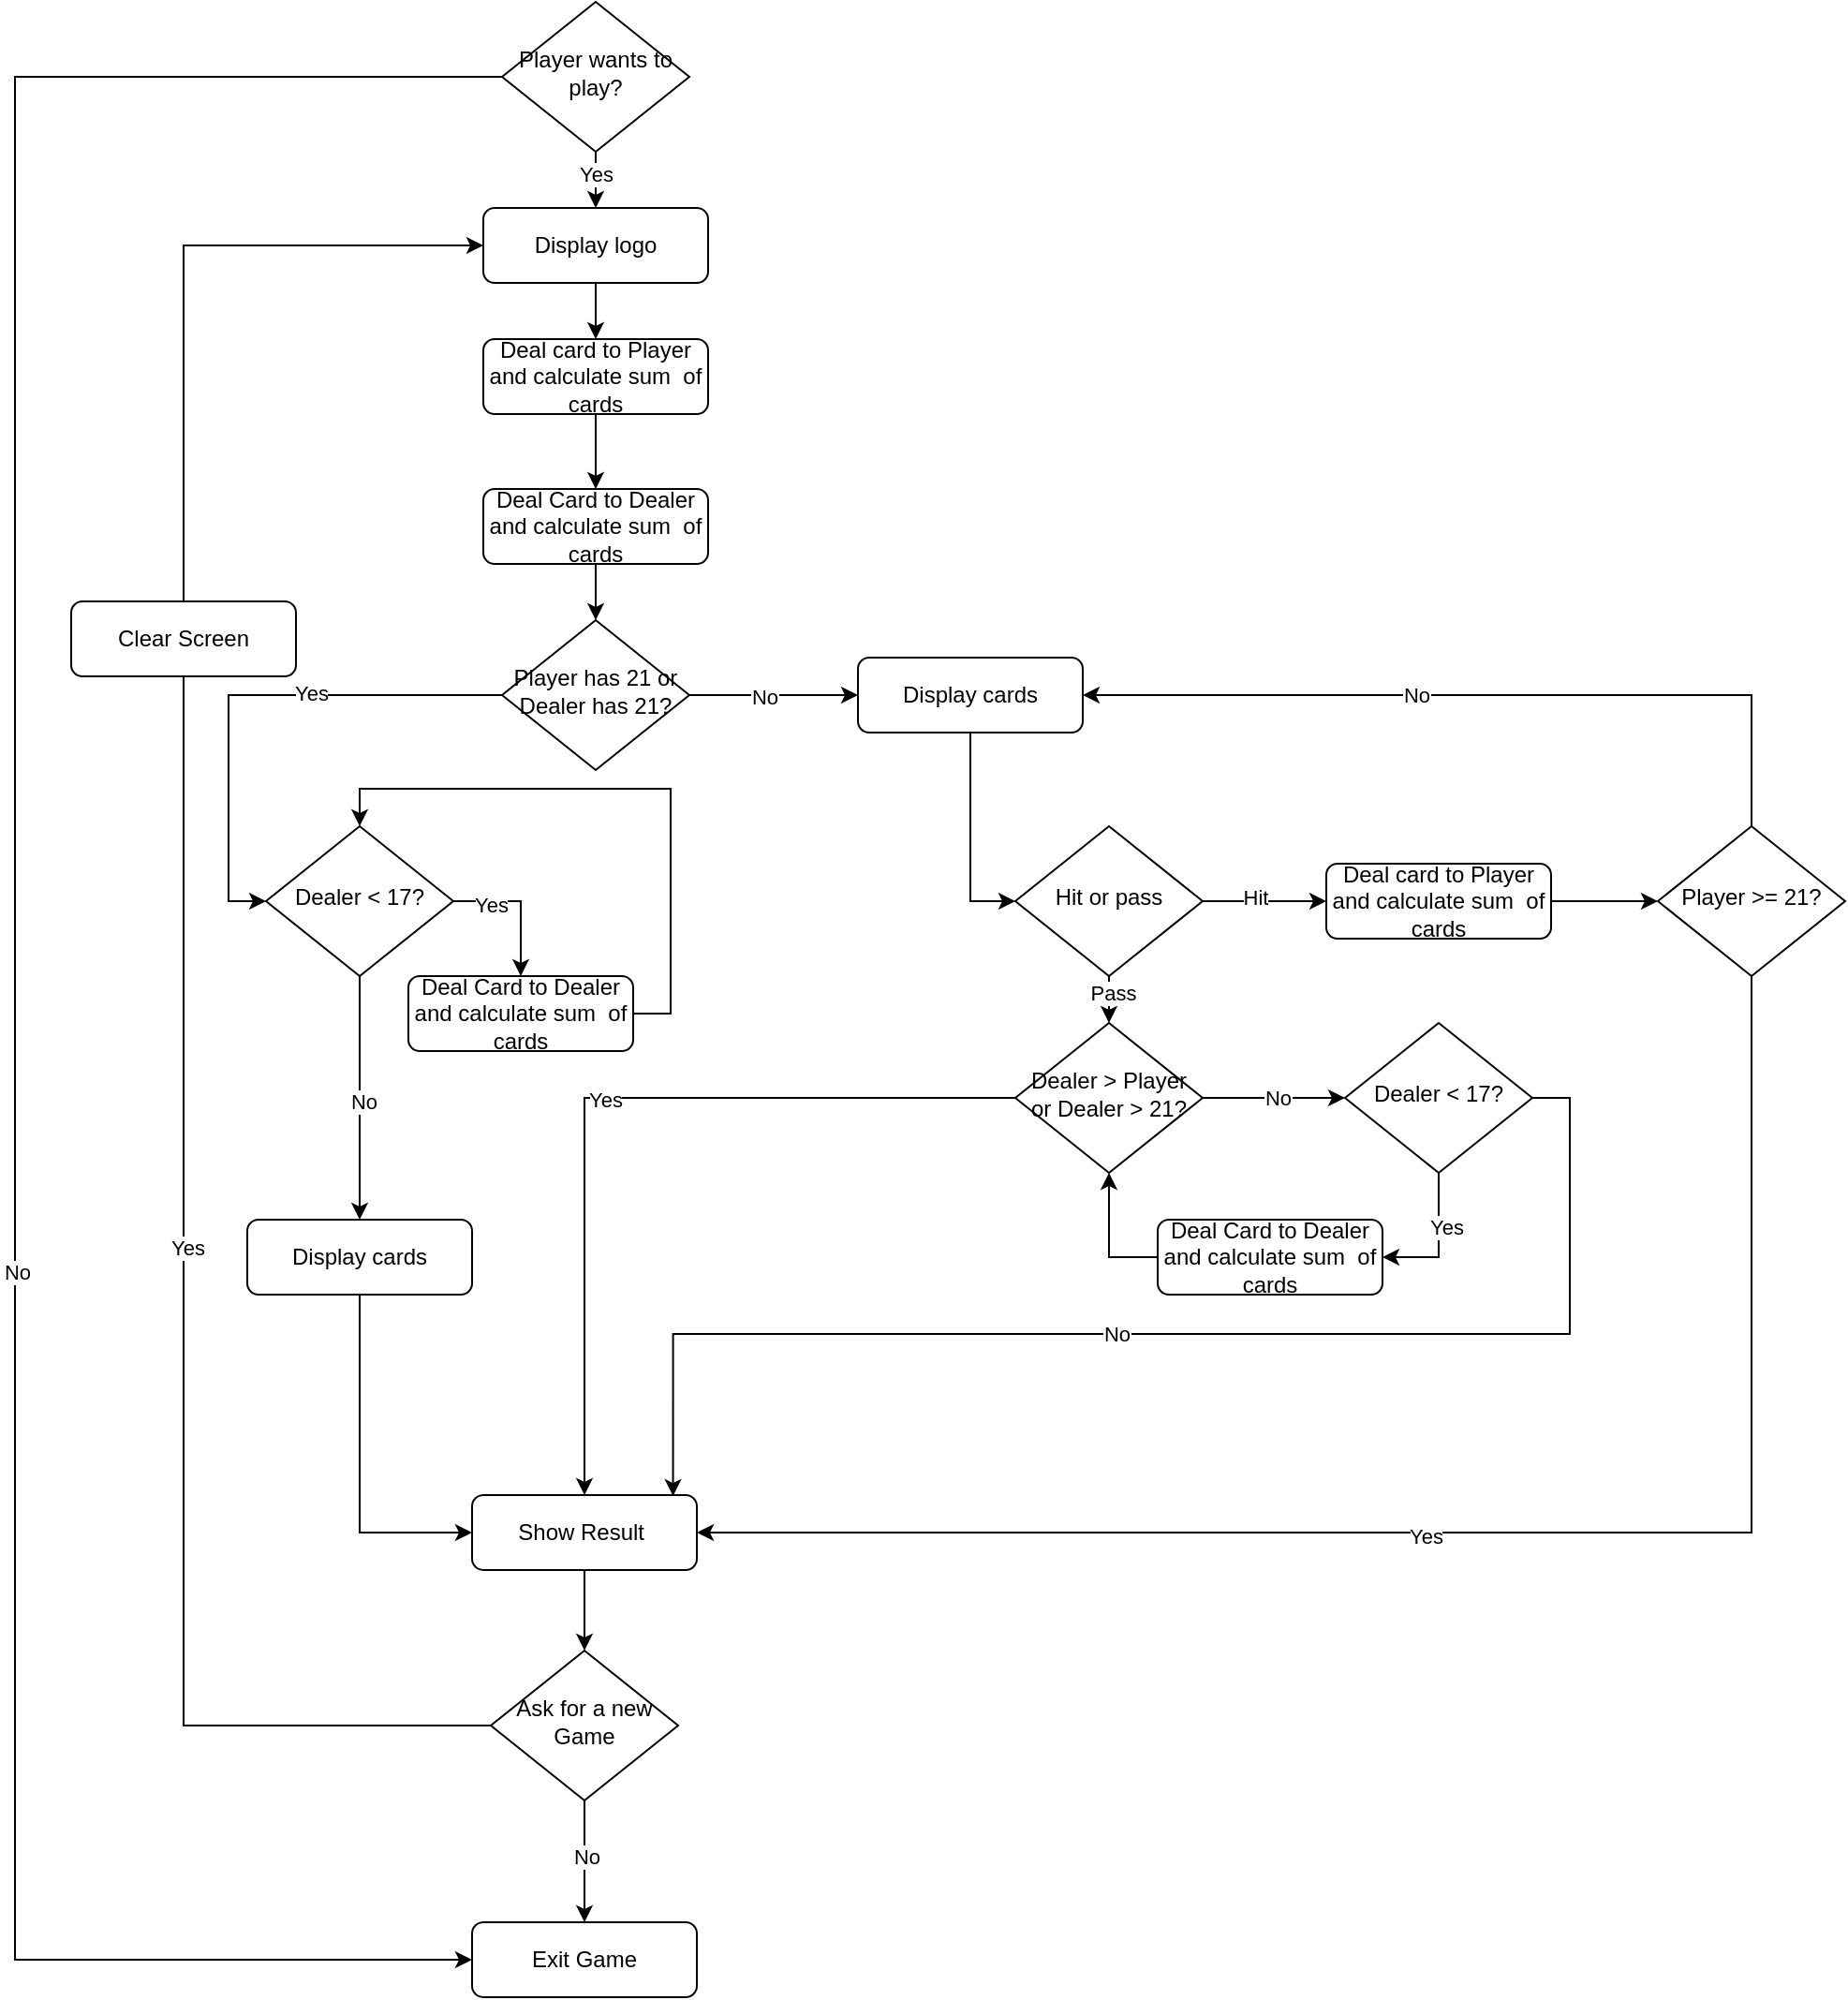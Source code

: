 <mxfile version="22.1.7" type="device">
  <diagram id="C5RBs43oDa-KdzZeNtuy" name="Page-1">
    <mxGraphModel dx="1740" dy="1666" grid="1" gridSize="10" guides="1" tooltips="1" connect="1" arrows="1" fold="1" page="1" pageScale="1" pageWidth="827" pageHeight="1169" math="0" shadow="0">
      <root>
        <mxCell id="WIyWlLk6GJQsqaUBKTNV-0" />
        <mxCell id="WIyWlLk6GJQsqaUBKTNV-1" parent="WIyWlLk6GJQsqaUBKTNV-0" />
        <mxCell id="GHpOodpco-bDYcz97Vp4-15" style="edgeStyle=orthogonalEdgeStyle;rounded=0;orthogonalLoop=1;jettySize=auto;html=1;exitX=0.5;exitY=1;exitDx=0;exitDy=0;" parent="WIyWlLk6GJQsqaUBKTNV-1" source="WIyWlLk6GJQsqaUBKTNV-3" target="WIyWlLk6GJQsqaUBKTNV-7" edge="1">
          <mxGeometry relative="1" as="geometry" />
        </mxCell>
        <mxCell id="WIyWlLk6GJQsqaUBKTNV-3" value="Display logo" style="rounded=1;whiteSpace=wrap;html=1;fontSize=12;glass=0;strokeWidth=1;shadow=0;" parent="WIyWlLk6GJQsqaUBKTNV-1" vertex="1">
          <mxGeometry x="200" y="70" width="120" height="40" as="geometry" />
        </mxCell>
        <mxCell id="GHpOodpco-bDYcz97Vp4-16" style="edgeStyle=orthogonalEdgeStyle;rounded=0;orthogonalLoop=1;jettySize=auto;html=1;exitX=0.5;exitY=1;exitDx=0;exitDy=0;" parent="WIyWlLk6GJQsqaUBKTNV-1" source="WIyWlLk6GJQsqaUBKTNV-7" target="GHpOodpco-bDYcz97Vp4-0" edge="1">
          <mxGeometry relative="1" as="geometry" />
        </mxCell>
        <mxCell id="WIyWlLk6GJQsqaUBKTNV-7" value="Deal card to Player and calculate sum&amp;nbsp; of cards" style="rounded=1;whiteSpace=wrap;html=1;fontSize=12;glass=0;strokeWidth=1;shadow=0;" parent="WIyWlLk6GJQsqaUBKTNV-1" vertex="1">
          <mxGeometry x="200" y="140" width="120" height="40" as="geometry" />
        </mxCell>
        <mxCell id="GHpOodpco-bDYcz97Vp4-22" style="edgeStyle=orthogonalEdgeStyle;rounded=0;orthogonalLoop=1;jettySize=auto;html=1;exitX=1;exitY=0.5;exitDx=0;exitDy=0;" parent="WIyWlLk6GJQsqaUBKTNV-1" source="WIyWlLk6GJQsqaUBKTNV-10" target="WIyWlLk6GJQsqaUBKTNV-12" edge="1">
          <mxGeometry relative="1" as="geometry" />
        </mxCell>
        <mxCell id="GHpOodpco-bDYcz97Vp4-27" value="No" style="edgeLabel;html=1;align=center;verticalAlign=middle;resizable=0;points=[];" parent="GHpOodpco-bDYcz97Vp4-22" vertex="1" connectable="0">
          <mxGeometry x="-0.106" y="-1" relative="1" as="geometry">
            <mxPoint as="offset" />
          </mxGeometry>
        </mxCell>
        <mxCell id="LzkbA7sXEcr2IUJfFZpf-8" style="edgeStyle=orthogonalEdgeStyle;rounded=0;orthogonalLoop=1;jettySize=auto;html=1;exitX=0;exitY=0.5;exitDx=0;exitDy=0;entryX=0;entryY=0.5;entryDx=0;entryDy=0;" edge="1" parent="WIyWlLk6GJQsqaUBKTNV-1" source="WIyWlLk6GJQsqaUBKTNV-10" target="LzkbA7sXEcr2IUJfFZpf-6">
          <mxGeometry relative="1" as="geometry" />
        </mxCell>
        <mxCell id="LzkbA7sXEcr2IUJfFZpf-9" value="Yes" style="edgeLabel;html=1;align=center;verticalAlign=middle;resizable=0;points=[];" vertex="1" connectable="0" parent="LzkbA7sXEcr2IUJfFZpf-8">
          <mxGeometry x="-0.256" y="-1" relative="1" as="geometry">
            <mxPoint as="offset" />
          </mxGeometry>
        </mxCell>
        <mxCell id="WIyWlLk6GJQsqaUBKTNV-10" value="Player has 21 or Dealer has 21?" style="rhombus;whiteSpace=wrap;html=1;shadow=0;fontFamily=Helvetica;fontSize=12;align=center;strokeWidth=1;spacing=6;spacingTop=-4;" parent="WIyWlLk6GJQsqaUBKTNV-1" vertex="1">
          <mxGeometry x="210" y="290" width="100" height="80" as="geometry" />
        </mxCell>
        <mxCell id="GHpOodpco-bDYcz97Vp4-6" style="edgeStyle=orthogonalEdgeStyle;rounded=0;orthogonalLoop=1;jettySize=auto;html=1;exitX=0.5;exitY=1;exitDx=0;exitDy=0;entryX=0.5;entryY=0;entryDx=0;entryDy=0;" parent="WIyWlLk6GJQsqaUBKTNV-1" source="WIyWlLk6GJQsqaUBKTNV-11" target="GHpOodpco-bDYcz97Vp4-4" edge="1">
          <mxGeometry relative="1" as="geometry" />
        </mxCell>
        <mxCell id="WIyWlLk6GJQsqaUBKTNV-11" value="Show Result&amp;nbsp;" style="rounded=1;whiteSpace=wrap;html=1;fontSize=12;glass=0;strokeWidth=1;shadow=0;" parent="WIyWlLk6GJQsqaUBKTNV-1" vertex="1">
          <mxGeometry x="194" y="757" width="120" height="40" as="geometry" />
        </mxCell>
        <mxCell id="GHpOodpco-bDYcz97Vp4-23" style="edgeStyle=orthogonalEdgeStyle;rounded=0;orthogonalLoop=1;jettySize=auto;html=1;exitX=0.5;exitY=1;exitDx=0;exitDy=0;entryX=0;entryY=0.5;entryDx=0;entryDy=0;" parent="WIyWlLk6GJQsqaUBKTNV-1" source="WIyWlLk6GJQsqaUBKTNV-12" target="GHpOodpco-bDYcz97Vp4-21" edge="1">
          <mxGeometry relative="1" as="geometry" />
        </mxCell>
        <mxCell id="WIyWlLk6GJQsqaUBKTNV-12" value="Display cards" style="rounded=1;whiteSpace=wrap;html=1;fontSize=12;glass=0;strokeWidth=1;shadow=0;" parent="WIyWlLk6GJQsqaUBKTNV-1" vertex="1">
          <mxGeometry x="400" y="310" width="120" height="40" as="geometry" />
        </mxCell>
        <mxCell id="GHpOodpco-bDYcz97Vp4-17" style="edgeStyle=orthogonalEdgeStyle;rounded=0;orthogonalLoop=1;jettySize=auto;html=1;exitX=0.5;exitY=1;exitDx=0;exitDy=0;entryX=0.5;entryY=0;entryDx=0;entryDy=0;" parent="WIyWlLk6GJQsqaUBKTNV-1" source="GHpOodpco-bDYcz97Vp4-0" target="WIyWlLk6GJQsqaUBKTNV-10" edge="1">
          <mxGeometry relative="1" as="geometry" />
        </mxCell>
        <mxCell id="GHpOodpco-bDYcz97Vp4-0" value="Deal Card to Dealer and calculate sum&amp;nbsp; of cards" style="rounded=1;whiteSpace=wrap;html=1;fontSize=12;glass=0;strokeWidth=1;shadow=0;" parent="WIyWlLk6GJQsqaUBKTNV-1" vertex="1">
          <mxGeometry x="200" y="220" width="120" height="40" as="geometry" />
        </mxCell>
        <mxCell id="GHpOodpco-bDYcz97Vp4-1" value="Exit Game" style="rounded=1;whiteSpace=wrap;html=1;fontSize=12;glass=0;strokeWidth=1;shadow=0;" parent="WIyWlLk6GJQsqaUBKTNV-1" vertex="1">
          <mxGeometry x="194" y="985" width="120" height="40" as="geometry" />
        </mxCell>
        <mxCell id="GHpOodpco-bDYcz97Vp4-7" style="edgeStyle=orthogonalEdgeStyle;rounded=0;orthogonalLoop=1;jettySize=auto;html=1;exitX=0.5;exitY=1;exitDx=0;exitDy=0;" parent="WIyWlLk6GJQsqaUBKTNV-1" source="GHpOodpco-bDYcz97Vp4-4" target="GHpOodpco-bDYcz97Vp4-1" edge="1">
          <mxGeometry relative="1" as="geometry" />
        </mxCell>
        <mxCell id="GHpOodpco-bDYcz97Vp4-8" value="No" style="edgeLabel;html=1;align=center;verticalAlign=middle;resizable=0;points=[];" parent="GHpOodpco-bDYcz97Vp4-7" vertex="1" connectable="0">
          <mxGeometry x="-0.077" y="1" relative="1" as="geometry">
            <mxPoint as="offset" />
          </mxGeometry>
        </mxCell>
        <mxCell id="GHpOodpco-bDYcz97Vp4-12" style="edgeStyle=orthogonalEdgeStyle;rounded=0;orthogonalLoop=1;jettySize=auto;html=1;exitX=0;exitY=0.5;exitDx=0;exitDy=0;entryX=0;entryY=0.5;entryDx=0;entryDy=0;" parent="WIyWlLk6GJQsqaUBKTNV-1" source="GHpOodpco-bDYcz97Vp4-13" target="WIyWlLk6GJQsqaUBKTNV-3" edge="1">
          <mxGeometry relative="1" as="geometry">
            <Array as="points">
              <mxPoint x="40" y="90" />
            </Array>
          </mxGeometry>
        </mxCell>
        <mxCell id="GHpOodpco-bDYcz97Vp4-4" value="Ask for a new Game" style="rhombus;whiteSpace=wrap;html=1;shadow=0;fontFamily=Helvetica;fontSize=12;align=center;strokeWidth=1;spacing=6;spacingTop=-4;" parent="WIyWlLk6GJQsqaUBKTNV-1" vertex="1">
          <mxGeometry x="204" y="840" width="100" height="80" as="geometry" />
        </mxCell>
        <mxCell id="GHpOodpco-bDYcz97Vp4-10" style="edgeStyle=orthogonalEdgeStyle;rounded=0;orthogonalLoop=1;jettySize=auto;html=1;exitX=0.5;exitY=1;exitDx=0;exitDy=0;entryX=0.5;entryY=0;entryDx=0;entryDy=0;" parent="WIyWlLk6GJQsqaUBKTNV-1" source="GHpOodpco-bDYcz97Vp4-9" target="WIyWlLk6GJQsqaUBKTNV-3" edge="1">
          <mxGeometry relative="1" as="geometry" />
        </mxCell>
        <mxCell id="GHpOodpco-bDYcz97Vp4-11" value="Yes" style="edgeLabel;html=1;align=center;verticalAlign=middle;resizable=0;points=[];" parent="GHpOodpco-bDYcz97Vp4-10" vertex="1" connectable="0">
          <mxGeometry x="-0.191" relative="1" as="geometry">
            <mxPoint as="offset" />
          </mxGeometry>
        </mxCell>
        <mxCell id="GHpOodpco-bDYcz97Vp4-18" style="edgeStyle=orthogonalEdgeStyle;rounded=0;orthogonalLoop=1;jettySize=auto;html=1;exitX=0;exitY=0.5;exitDx=0;exitDy=0;entryX=0;entryY=0.5;entryDx=0;entryDy=0;" parent="WIyWlLk6GJQsqaUBKTNV-1" source="GHpOodpco-bDYcz97Vp4-9" target="GHpOodpco-bDYcz97Vp4-1" edge="1">
          <mxGeometry relative="1" as="geometry">
            <Array as="points">
              <mxPoint x="-50" />
              <mxPoint x="-50" y="1005" />
            </Array>
          </mxGeometry>
        </mxCell>
        <mxCell id="GHpOodpco-bDYcz97Vp4-19" value="No" style="edgeLabel;html=1;align=center;verticalAlign=middle;resizable=0;points=[];" parent="GHpOodpco-bDYcz97Vp4-18" vertex="1" connectable="0">
          <mxGeometry x="0.19" y="1" relative="1" as="geometry">
            <mxPoint as="offset" />
          </mxGeometry>
        </mxCell>
        <mxCell id="GHpOodpco-bDYcz97Vp4-9" value="Player wants to play?" style="rhombus;whiteSpace=wrap;html=1;shadow=0;fontFamily=Helvetica;fontSize=12;align=center;strokeWidth=1;spacing=6;spacingTop=-4;" parent="WIyWlLk6GJQsqaUBKTNV-1" vertex="1">
          <mxGeometry x="210" y="-40" width="100" height="80" as="geometry" />
        </mxCell>
        <mxCell id="GHpOodpco-bDYcz97Vp4-14" value="" style="edgeStyle=orthogonalEdgeStyle;rounded=0;orthogonalLoop=1;jettySize=auto;html=1;exitX=0;exitY=0.5;exitDx=0;exitDy=0;entryX=0;entryY=0.5;entryDx=0;entryDy=0;" parent="WIyWlLk6GJQsqaUBKTNV-1" source="GHpOodpco-bDYcz97Vp4-4" target="GHpOodpco-bDYcz97Vp4-13" edge="1">
          <mxGeometry relative="1" as="geometry">
            <mxPoint x="90" y="545" as="sourcePoint" />
            <mxPoint x="200" y="90" as="targetPoint" />
            <Array as="points">
              <mxPoint x="40" y="880" />
              <mxPoint x="40" y="300" />
            </Array>
          </mxGeometry>
        </mxCell>
        <mxCell id="GHpOodpco-bDYcz97Vp4-28" value="Yes" style="edgeLabel;html=1;align=center;verticalAlign=middle;resizable=0;points=[];" parent="GHpOodpco-bDYcz97Vp4-14" vertex="1" connectable="0">
          <mxGeometry x="0.042" y="-2" relative="1" as="geometry">
            <mxPoint as="offset" />
          </mxGeometry>
        </mxCell>
        <mxCell id="GHpOodpco-bDYcz97Vp4-13" value="Clear Screen" style="rounded=1;whiteSpace=wrap;html=1;fontSize=12;glass=0;strokeWidth=1;shadow=0;" parent="WIyWlLk6GJQsqaUBKTNV-1" vertex="1">
          <mxGeometry x="-20" y="280" width="120" height="40" as="geometry" />
        </mxCell>
        <mxCell id="GHpOodpco-bDYcz97Vp4-25" style="edgeStyle=orthogonalEdgeStyle;rounded=0;orthogonalLoop=1;jettySize=auto;html=1;exitX=0.5;exitY=1;exitDx=0;exitDy=0;entryX=0.5;entryY=0;entryDx=0;entryDy=0;" parent="WIyWlLk6GJQsqaUBKTNV-1" source="GHpOodpco-bDYcz97Vp4-21" target="GHpOodpco-bDYcz97Vp4-24" edge="1">
          <mxGeometry relative="1" as="geometry" />
        </mxCell>
        <mxCell id="GHpOodpco-bDYcz97Vp4-26" value="Pass" style="edgeLabel;html=1;align=center;verticalAlign=middle;resizable=0;points=[];" parent="GHpOodpco-bDYcz97Vp4-25" vertex="1" connectable="0">
          <mxGeometry x="-0.305" y="2" relative="1" as="geometry">
            <mxPoint as="offset" />
          </mxGeometry>
        </mxCell>
        <mxCell id="GHpOodpco-bDYcz97Vp4-37" style="edgeStyle=orthogonalEdgeStyle;rounded=0;orthogonalLoop=1;jettySize=auto;html=1;exitX=1;exitY=0.5;exitDx=0;exitDy=0;" parent="WIyWlLk6GJQsqaUBKTNV-1" source="GHpOodpco-bDYcz97Vp4-21" target="GHpOodpco-bDYcz97Vp4-36" edge="1">
          <mxGeometry relative="1" as="geometry" />
        </mxCell>
        <mxCell id="GHpOodpco-bDYcz97Vp4-38" value="Hit" style="edgeLabel;html=1;align=center;verticalAlign=middle;resizable=0;points=[];" parent="GHpOodpco-bDYcz97Vp4-37" vertex="1" connectable="0">
          <mxGeometry x="-0.164" y="2" relative="1" as="geometry">
            <mxPoint as="offset" />
          </mxGeometry>
        </mxCell>
        <mxCell id="GHpOodpco-bDYcz97Vp4-21" value="Hit or pass" style="rhombus;whiteSpace=wrap;html=1;shadow=0;fontFamily=Helvetica;fontSize=12;align=center;strokeWidth=1;spacing=6;spacingTop=-4;" parent="WIyWlLk6GJQsqaUBKTNV-1" vertex="1">
          <mxGeometry x="484" y="400" width="100" height="80" as="geometry" />
        </mxCell>
        <mxCell id="GHpOodpco-bDYcz97Vp4-29" style="edgeStyle=orthogonalEdgeStyle;rounded=0;orthogonalLoop=1;jettySize=auto;html=1;exitX=0;exitY=0.5;exitDx=0;exitDy=0;entryX=0.5;entryY=0;entryDx=0;entryDy=0;" parent="WIyWlLk6GJQsqaUBKTNV-1" source="GHpOodpco-bDYcz97Vp4-24" target="WIyWlLk6GJQsqaUBKTNV-11" edge="1">
          <mxGeometry relative="1" as="geometry" />
        </mxCell>
        <mxCell id="GHpOodpco-bDYcz97Vp4-30" value="Yes" style="edgeLabel;html=1;align=center;verticalAlign=middle;resizable=0;points=[];" parent="GHpOodpco-bDYcz97Vp4-29" vertex="1" connectable="0">
          <mxGeometry x="-0.007" y="1" relative="1" as="geometry">
            <mxPoint as="offset" />
          </mxGeometry>
        </mxCell>
        <mxCell id="5TcZ0odU2QFlV1HklyYh-1" style="edgeStyle=orthogonalEdgeStyle;rounded=0;orthogonalLoop=1;jettySize=auto;html=1;exitX=1;exitY=0.5;exitDx=0;exitDy=0;entryX=0;entryY=0.5;entryDx=0;entryDy=0;" parent="WIyWlLk6GJQsqaUBKTNV-1" source="GHpOodpco-bDYcz97Vp4-24" target="5TcZ0odU2QFlV1HklyYh-0" edge="1">
          <mxGeometry relative="1" as="geometry" />
        </mxCell>
        <mxCell id="5TcZ0odU2QFlV1HklyYh-2" value="No" style="edgeLabel;html=1;align=center;verticalAlign=middle;resizable=0;points=[];" parent="5TcZ0odU2QFlV1HklyYh-1" vertex="1" connectable="0">
          <mxGeometry x="0.035" relative="1" as="geometry">
            <mxPoint as="offset" />
          </mxGeometry>
        </mxCell>
        <mxCell id="GHpOodpco-bDYcz97Vp4-24" value="Dealer &amp;gt; Player or Dealer &amp;gt; 21?" style="rhombus;whiteSpace=wrap;html=1;shadow=0;fontFamily=Helvetica;fontSize=12;align=center;strokeWidth=1;spacing=6;spacingTop=-4;" parent="WIyWlLk6GJQsqaUBKTNV-1" vertex="1">
          <mxGeometry x="484" y="505" width="100" height="80" as="geometry" />
        </mxCell>
        <mxCell id="5TcZ0odU2QFlV1HklyYh-6" style="edgeStyle=orthogonalEdgeStyle;rounded=0;orthogonalLoop=1;jettySize=auto;html=1;exitX=0;exitY=0.5;exitDx=0;exitDy=0;entryX=0.5;entryY=1;entryDx=0;entryDy=0;" parent="WIyWlLk6GJQsqaUBKTNV-1" source="GHpOodpco-bDYcz97Vp4-31" target="GHpOodpco-bDYcz97Vp4-24" edge="1">
          <mxGeometry relative="1" as="geometry" />
        </mxCell>
        <mxCell id="GHpOodpco-bDYcz97Vp4-31" value="Deal Card to Dealer and calculate sum&amp;nbsp; of cards" style="rounded=1;whiteSpace=wrap;html=1;fontSize=12;glass=0;strokeWidth=1;shadow=0;" parent="WIyWlLk6GJQsqaUBKTNV-1" vertex="1">
          <mxGeometry x="560" y="610" width="120" height="40" as="geometry" />
        </mxCell>
        <mxCell id="GHpOodpco-bDYcz97Vp4-41" style="edgeStyle=orthogonalEdgeStyle;rounded=0;orthogonalLoop=1;jettySize=auto;html=1;exitX=1;exitY=0.5;exitDx=0;exitDy=0;entryX=0;entryY=0.5;entryDx=0;entryDy=0;" parent="WIyWlLk6GJQsqaUBKTNV-1" source="GHpOodpco-bDYcz97Vp4-36" target="GHpOodpco-bDYcz97Vp4-39" edge="1">
          <mxGeometry relative="1" as="geometry" />
        </mxCell>
        <mxCell id="GHpOodpco-bDYcz97Vp4-36" value="Deal card to Player and calculate sum&amp;nbsp; of cards" style="rounded=1;whiteSpace=wrap;html=1;fontSize=12;glass=0;strokeWidth=1;shadow=0;" parent="WIyWlLk6GJQsqaUBKTNV-1" vertex="1">
          <mxGeometry x="650" y="420" width="120" height="40" as="geometry" />
        </mxCell>
        <mxCell id="GHpOodpco-bDYcz97Vp4-42" style="edgeStyle=orthogonalEdgeStyle;rounded=0;orthogonalLoop=1;jettySize=auto;html=1;exitX=0.5;exitY=0;exitDx=0;exitDy=0;entryX=1;entryY=0.5;entryDx=0;entryDy=0;" parent="WIyWlLk6GJQsqaUBKTNV-1" source="GHpOodpco-bDYcz97Vp4-39" target="WIyWlLk6GJQsqaUBKTNV-12" edge="1">
          <mxGeometry relative="1" as="geometry" />
        </mxCell>
        <mxCell id="GHpOodpco-bDYcz97Vp4-43" value="No" style="edgeLabel;html=1;align=center;verticalAlign=middle;resizable=0;points=[];" parent="GHpOodpco-bDYcz97Vp4-42" vertex="1" connectable="0">
          <mxGeometry x="0.168" relative="1" as="geometry">
            <mxPoint as="offset" />
          </mxGeometry>
        </mxCell>
        <mxCell id="GHpOodpco-bDYcz97Vp4-44" style="edgeStyle=orthogonalEdgeStyle;rounded=0;orthogonalLoop=1;jettySize=auto;html=1;exitX=0.5;exitY=1;exitDx=0;exitDy=0;entryX=1;entryY=0.5;entryDx=0;entryDy=0;" parent="WIyWlLk6GJQsqaUBKTNV-1" source="GHpOodpco-bDYcz97Vp4-39" target="WIyWlLk6GJQsqaUBKTNV-11" edge="1">
          <mxGeometry relative="1" as="geometry" />
        </mxCell>
        <mxCell id="GHpOodpco-bDYcz97Vp4-45" value="Yes" style="edgeLabel;html=1;align=center;verticalAlign=middle;resizable=0;points=[];" parent="GHpOodpco-bDYcz97Vp4-44" vertex="1" connectable="0">
          <mxGeometry x="0.093" y="2" relative="1" as="geometry">
            <mxPoint x="-1" as="offset" />
          </mxGeometry>
        </mxCell>
        <mxCell id="GHpOodpco-bDYcz97Vp4-39" value="Player &amp;gt;= 21?" style="rhombus;whiteSpace=wrap;html=1;shadow=0;fontFamily=Helvetica;fontSize=12;align=center;strokeWidth=1;spacing=6;spacingTop=-4;" parent="WIyWlLk6GJQsqaUBKTNV-1" vertex="1">
          <mxGeometry x="827" y="400" width="100" height="80" as="geometry" />
        </mxCell>
        <mxCell id="5TcZ0odU2QFlV1HklyYh-4" style="edgeStyle=orthogonalEdgeStyle;rounded=0;orthogonalLoop=1;jettySize=auto;html=1;exitX=0.5;exitY=1;exitDx=0;exitDy=0;entryX=1;entryY=0.5;entryDx=0;entryDy=0;" parent="WIyWlLk6GJQsqaUBKTNV-1" source="5TcZ0odU2QFlV1HklyYh-0" target="GHpOodpco-bDYcz97Vp4-31" edge="1">
          <mxGeometry relative="1" as="geometry" />
        </mxCell>
        <mxCell id="5TcZ0odU2QFlV1HklyYh-10" value="Yes" style="edgeLabel;html=1;align=center;verticalAlign=middle;resizable=0;points=[];" parent="5TcZ0odU2QFlV1HklyYh-4" vertex="1" connectable="0">
          <mxGeometry x="-0.231" y="4" relative="1" as="geometry">
            <mxPoint as="offset" />
          </mxGeometry>
        </mxCell>
        <mxCell id="5TcZ0odU2QFlV1HklyYh-0" value="Dealer &amp;lt; 17?" style="rhombus;whiteSpace=wrap;html=1;shadow=0;fontFamily=Helvetica;fontSize=12;align=center;strokeWidth=1;spacing=6;spacingTop=-4;" parent="WIyWlLk6GJQsqaUBKTNV-1" vertex="1">
          <mxGeometry x="660" y="505" width="100" height="80" as="geometry" />
        </mxCell>
        <mxCell id="5TcZ0odU2QFlV1HklyYh-7" style="edgeStyle=orthogonalEdgeStyle;rounded=0;orthogonalLoop=1;jettySize=auto;html=1;exitX=1;exitY=0.5;exitDx=0;exitDy=0;entryX=0.894;entryY=0.013;entryDx=0;entryDy=0;entryPerimeter=0;" parent="WIyWlLk6GJQsqaUBKTNV-1" source="5TcZ0odU2QFlV1HklyYh-0" target="WIyWlLk6GJQsqaUBKTNV-11" edge="1">
          <mxGeometry relative="1" as="geometry" />
        </mxCell>
        <mxCell id="5TcZ0odU2QFlV1HklyYh-11" value="No" style="edgeLabel;html=1;align=center;verticalAlign=middle;resizable=0;points=[];" parent="5TcZ0odU2QFlV1HklyYh-7" vertex="1" connectable="0">
          <mxGeometry x="0.092" relative="1" as="geometry">
            <mxPoint as="offset" />
          </mxGeometry>
        </mxCell>
        <mxCell id="LzkbA7sXEcr2IUJfFZpf-5" style="edgeStyle=orthogonalEdgeStyle;rounded=0;orthogonalLoop=1;jettySize=auto;html=1;exitX=0.5;exitY=1;exitDx=0;exitDy=0;entryX=0;entryY=0.5;entryDx=0;entryDy=0;" edge="1" parent="WIyWlLk6GJQsqaUBKTNV-1" source="LzkbA7sXEcr2IUJfFZpf-0" target="WIyWlLk6GJQsqaUBKTNV-11">
          <mxGeometry relative="1" as="geometry" />
        </mxCell>
        <mxCell id="LzkbA7sXEcr2IUJfFZpf-0" value="Display cards" style="rounded=1;whiteSpace=wrap;html=1;fontSize=12;glass=0;strokeWidth=1;shadow=0;" vertex="1" parent="WIyWlLk6GJQsqaUBKTNV-1">
          <mxGeometry x="74" y="610" width="120" height="40" as="geometry" />
        </mxCell>
        <mxCell id="LzkbA7sXEcr2IUJfFZpf-10" style="edgeStyle=orthogonalEdgeStyle;rounded=0;orthogonalLoop=1;jettySize=auto;html=1;exitX=0.5;exitY=1;exitDx=0;exitDy=0;entryX=0.5;entryY=0;entryDx=0;entryDy=0;" edge="1" parent="WIyWlLk6GJQsqaUBKTNV-1" source="LzkbA7sXEcr2IUJfFZpf-6" target="LzkbA7sXEcr2IUJfFZpf-0">
          <mxGeometry relative="1" as="geometry" />
        </mxCell>
        <mxCell id="LzkbA7sXEcr2IUJfFZpf-11" value="No" style="edgeLabel;html=1;align=center;verticalAlign=middle;resizable=0;points=[];" vertex="1" connectable="0" parent="LzkbA7sXEcr2IUJfFZpf-10">
          <mxGeometry x="0.026" y="2" relative="1" as="geometry">
            <mxPoint as="offset" />
          </mxGeometry>
        </mxCell>
        <mxCell id="LzkbA7sXEcr2IUJfFZpf-13" style="edgeStyle=orthogonalEdgeStyle;rounded=0;orthogonalLoop=1;jettySize=auto;html=1;exitX=1;exitY=0.5;exitDx=0;exitDy=0;entryX=0.5;entryY=0;entryDx=0;entryDy=0;" edge="1" parent="WIyWlLk6GJQsqaUBKTNV-1" source="LzkbA7sXEcr2IUJfFZpf-6" target="LzkbA7sXEcr2IUJfFZpf-7">
          <mxGeometry relative="1" as="geometry" />
        </mxCell>
        <mxCell id="LzkbA7sXEcr2IUJfFZpf-14" value="Yes" style="edgeLabel;html=1;align=center;verticalAlign=middle;resizable=0;points=[];" vertex="1" connectable="0" parent="LzkbA7sXEcr2IUJfFZpf-13">
          <mxGeometry x="-0.487" y="-2" relative="1" as="geometry">
            <mxPoint as="offset" />
          </mxGeometry>
        </mxCell>
        <mxCell id="LzkbA7sXEcr2IUJfFZpf-6" value="Dealer &amp;lt; 17?" style="rhombus;whiteSpace=wrap;html=1;shadow=0;fontFamily=Helvetica;fontSize=12;align=center;strokeWidth=1;spacing=6;spacingTop=-4;" vertex="1" parent="WIyWlLk6GJQsqaUBKTNV-1">
          <mxGeometry x="84" y="400" width="100" height="80" as="geometry" />
        </mxCell>
        <mxCell id="LzkbA7sXEcr2IUJfFZpf-15" style="edgeStyle=orthogonalEdgeStyle;rounded=0;orthogonalLoop=1;jettySize=auto;html=1;exitX=1;exitY=0.5;exitDx=0;exitDy=0;entryX=0.5;entryY=0;entryDx=0;entryDy=0;" edge="1" parent="WIyWlLk6GJQsqaUBKTNV-1" source="LzkbA7sXEcr2IUJfFZpf-7" target="LzkbA7sXEcr2IUJfFZpf-6">
          <mxGeometry relative="1" as="geometry" />
        </mxCell>
        <mxCell id="LzkbA7sXEcr2IUJfFZpf-7" value="Deal Card to Dealer and calculate sum&amp;nbsp; of cards" style="rounded=1;whiteSpace=wrap;html=1;fontSize=12;glass=0;strokeWidth=1;shadow=0;" vertex="1" parent="WIyWlLk6GJQsqaUBKTNV-1">
          <mxGeometry x="160" y="480" width="120" height="40" as="geometry" />
        </mxCell>
      </root>
    </mxGraphModel>
  </diagram>
</mxfile>
